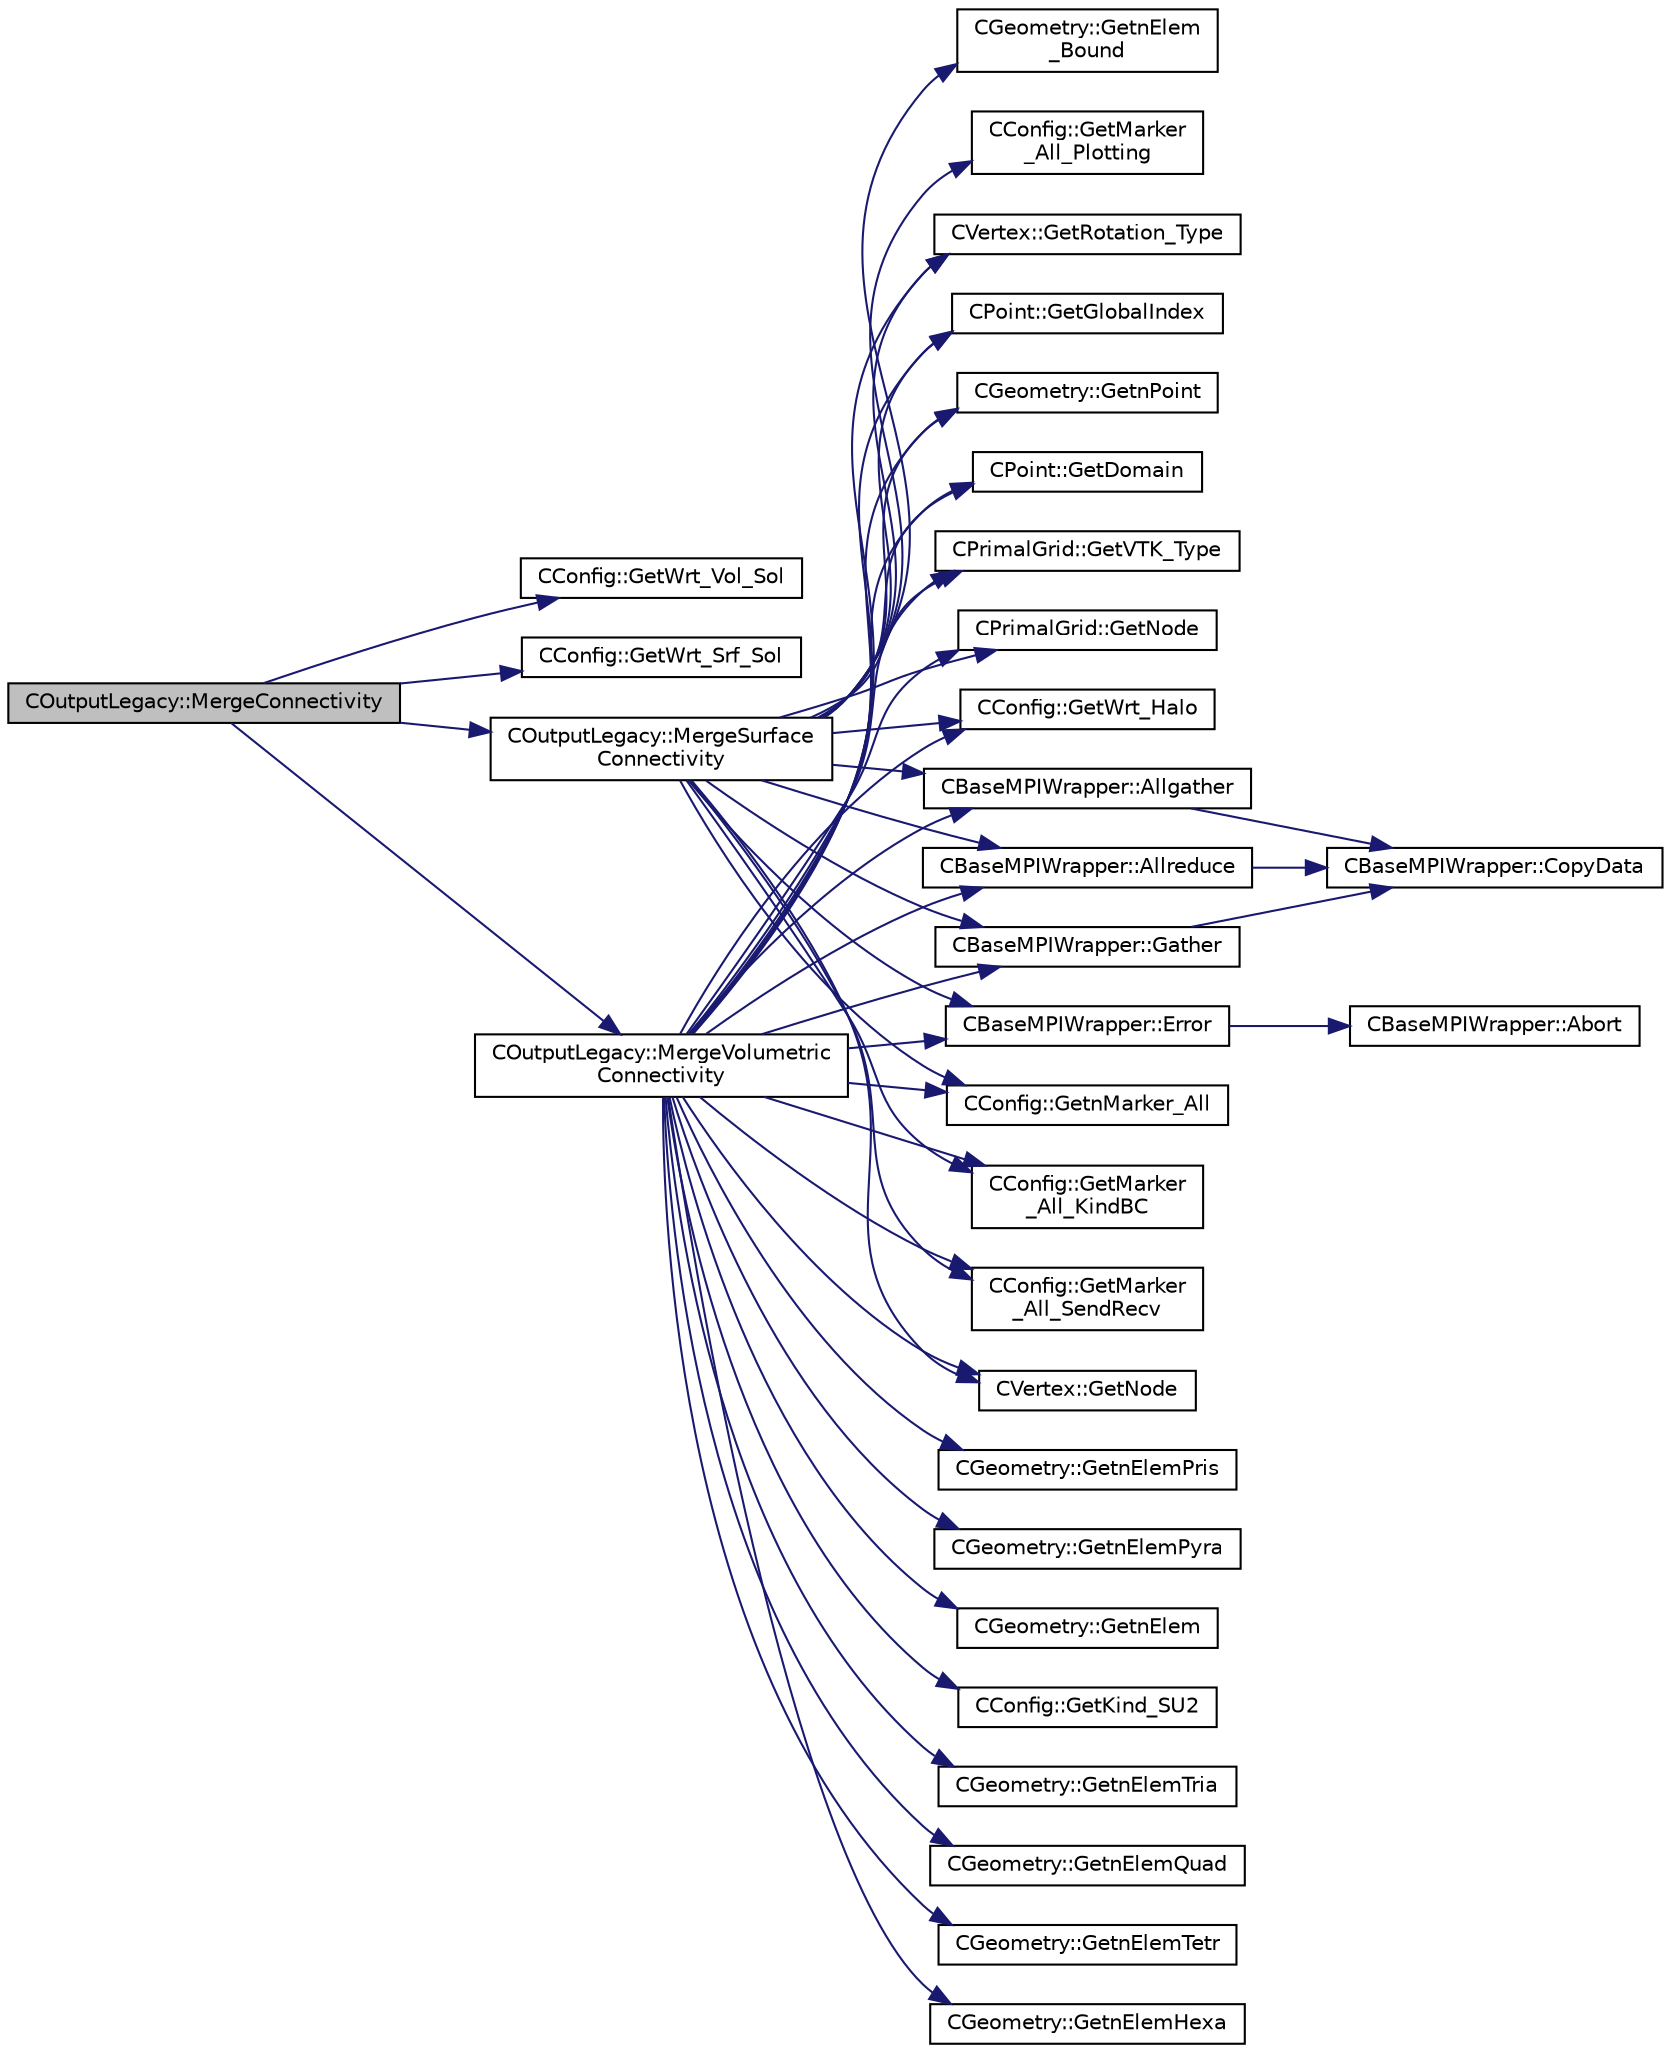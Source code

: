 digraph "COutputLegacy::MergeConnectivity"
{
  edge [fontname="Helvetica",fontsize="10",labelfontname="Helvetica",labelfontsize="10"];
  node [fontname="Helvetica",fontsize="10",shape=record];
  rankdir="LR";
  Node390 [label="COutputLegacy::MergeConnectivity",height=0.2,width=0.4,color="black", fillcolor="grey75", style="filled", fontcolor="black"];
  Node390 -> Node391 [color="midnightblue",fontsize="10",style="solid",fontname="Helvetica"];
  Node391 [label="CConfig::GetWrt_Vol_Sol",height=0.2,width=0.4,color="black", fillcolor="white", style="filled",URL="$class_c_config.html#a7a93effee952830203f6d9e59afb3c10",tooltip="Get information about writing a volume solution file. "];
  Node390 -> Node392 [color="midnightblue",fontsize="10",style="solid",fontname="Helvetica"];
  Node392 [label="CConfig::GetWrt_Srf_Sol",height=0.2,width=0.4,color="black", fillcolor="white", style="filled",URL="$class_c_config.html#af20a02c728330d647cb81c4649f510d4",tooltip="Get information about writing a surface solution file. "];
  Node390 -> Node393 [color="midnightblue",fontsize="10",style="solid",fontname="Helvetica"];
  Node393 [label="COutputLegacy::MergeVolumetric\lConnectivity",height=0.2,width=0.4,color="black", fillcolor="white", style="filled",URL="$class_c_output_legacy.html#a39d17bdf99d1d93c84834a4f04527c84",tooltip="Merge the connectivity for a single element type from all processors. "];
  Node393 -> Node394 [color="midnightblue",fontsize="10",style="solid",fontname="Helvetica"];
  Node394 [label="CConfig::GetWrt_Halo",height=0.2,width=0.4,color="black", fillcolor="white", style="filled",URL="$class_c_config.html#a3d32189ce78a3e64358b9d5030606ffa",tooltip="Get information about writing rind layers to the solution files. "];
  Node393 -> Node395 [color="midnightblue",fontsize="10",style="solid",fontname="Helvetica"];
  Node395 [label="CConfig::GetKind_SU2",height=0.2,width=0.4,color="black", fillcolor="white", style="filled",URL="$class_c_config.html#a47df59fbfd882e2fa8fc71691292659b",tooltip="Get the kind of SU2 software component. "];
  Node393 -> Node396 [color="midnightblue",fontsize="10",style="solid",fontname="Helvetica"];
  Node396 [label="CGeometry::GetnElemTria",height=0.2,width=0.4,color="black", fillcolor="white", style="filled",URL="$class_c_geometry.html#a9608f284351cef96b3332bfee6009a32",tooltip="A virtual member. "];
  Node393 -> Node397 [color="midnightblue",fontsize="10",style="solid",fontname="Helvetica"];
  Node397 [label="CGeometry::GetnElemQuad",height=0.2,width=0.4,color="black", fillcolor="white", style="filled",URL="$class_c_geometry.html#ac07d7e3099078797e2bf61cda823eaf4",tooltip="A virtual member. "];
  Node393 -> Node398 [color="midnightblue",fontsize="10",style="solid",fontname="Helvetica"];
  Node398 [label="CGeometry::GetnElemTetr",height=0.2,width=0.4,color="black", fillcolor="white", style="filled",URL="$class_c_geometry.html#ae1c68a6d2cf97360d084ea823ac0c8de",tooltip="A virtual member. "];
  Node393 -> Node399 [color="midnightblue",fontsize="10",style="solid",fontname="Helvetica"];
  Node399 [label="CGeometry::GetnElemHexa",height=0.2,width=0.4,color="black", fillcolor="white", style="filled",URL="$class_c_geometry.html#a79a3d4162aaa318547e8ece980d7dab7",tooltip="A virtual member. "];
  Node393 -> Node400 [color="midnightblue",fontsize="10",style="solid",fontname="Helvetica"];
  Node400 [label="CGeometry::GetnElemPris",height=0.2,width=0.4,color="black", fillcolor="white", style="filled",URL="$class_c_geometry.html#a2879fc32fcfe90cfb201681e8604eff3",tooltip="A virtual member. "];
  Node393 -> Node401 [color="midnightblue",fontsize="10",style="solid",fontname="Helvetica"];
  Node401 [label="CGeometry::GetnElemPyra",height=0.2,width=0.4,color="black", fillcolor="white", style="filled",URL="$class_c_geometry.html#ad85e5a3fe91d8af52188770635a2744d",tooltip="A virtual member. "];
  Node393 -> Node402 [color="midnightblue",fontsize="10",style="solid",fontname="Helvetica"];
  Node402 [label="CBaseMPIWrapper::Error",height=0.2,width=0.4,color="black", fillcolor="white", style="filled",URL="$class_c_base_m_p_i_wrapper.html#a04457c47629bda56704e6a8804833eeb"];
  Node402 -> Node403 [color="midnightblue",fontsize="10",style="solid",fontname="Helvetica"];
  Node403 [label="CBaseMPIWrapper::Abort",height=0.2,width=0.4,color="black", fillcolor="white", style="filled",URL="$class_c_base_m_p_i_wrapper.html#a21ef5681e2acb532d345e9bab173ef07"];
  Node393 -> Node404 [color="midnightblue",fontsize="10",style="solid",fontname="Helvetica"];
  Node404 [label="CBaseMPIWrapper::Allreduce",height=0.2,width=0.4,color="black", fillcolor="white", style="filled",URL="$class_c_base_m_p_i_wrapper.html#a637b6fd917a8ca91ce748ba88e0d66b6"];
  Node404 -> Node405 [color="midnightblue",fontsize="10",style="solid",fontname="Helvetica"];
  Node405 [label="CBaseMPIWrapper::CopyData",height=0.2,width=0.4,color="black", fillcolor="white", style="filled",URL="$class_c_base_m_p_i_wrapper.html#a4725cc1dd65b161b483e812a538a5e36"];
  Node393 -> Node406 [color="midnightblue",fontsize="10",style="solid",fontname="Helvetica"];
  Node406 [label="CBaseMPIWrapper::Gather",height=0.2,width=0.4,color="black", fillcolor="white", style="filled",URL="$class_c_base_m_p_i_wrapper.html#a39e59958c13f7fefc74062ba2ff149f1"];
  Node406 -> Node405 [color="midnightblue",fontsize="10",style="solid",fontname="Helvetica"];
  Node393 -> Node407 [color="midnightblue",fontsize="10",style="solid",fontname="Helvetica"];
  Node407 [label="CConfig::GetnMarker_All",height=0.2,width=0.4,color="black", fillcolor="white", style="filled",URL="$class_c_config.html#a300c4884edfc0c2acf395036439004f4",tooltip="Get the total number of boundary markers including send/receive domains. "];
  Node393 -> Node408 [color="midnightblue",fontsize="10",style="solid",fontname="Helvetica"];
  Node408 [label="CConfig::GetMarker\l_All_KindBC",height=0.2,width=0.4,color="black", fillcolor="white", style="filled",URL="$class_c_config.html#a57d43acc1457d2d27095ce006218862e",tooltip="Get the kind of boundary for each marker. "];
  Node393 -> Node409 [color="midnightblue",fontsize="10",style="solid",fontname="Helvetica"];
  Node409 [label="CConfig::GetMarker\l_All_SendRecv",height=0.2,width=0.4,color="black", fillcolor="white", style="filled",URL="$class_c_config.html#a778a77ff2b9e1d359eab9b2d2106fa81",tooltip="Get the send-receive information for a marker val_marker. "];
  Node393 -> Node410 [color="midnightblue",fontsize="10",style="solid",fontname="Helvetica"];
  Node410 [label="CVertex::GetNode",height=0.2,width=0.4,color="black", fillcolor="white", style="filled",URL="$class_c_vertex.html#a95c513bf927464157ed96b6c79779a1f",tooltip="Get the node of the vertex. "];
  Node393 -> Node411 [color="midnightblue",fontsize="10",style="solid",fontname="Helvetica"];
  Node411 [label="CVertex::GetRotation_Type",height=0.2,width=0.4,color="black", fillcolor="white", style="filled",URL="$class_c_vertex.html#a4f79701d89ed5eaaf6c4c41566a319d7",tooltip="Get the type of rotation associated to the vertex. "];
  Node393 -> Node412 [color="midnightblue",fontsize="10",style="solid",fontname="Helvetica"];
  Node412 [label="CPoint::GetGlobalIndex",height=0.2,width=0.4,color="black", fillcolor="white", style="filled",URL="$class_c_point.html#ab546170a5a03ef210a75fc5531910050",tooltip="Get the global index in a parallel computation. "];
  Node393 -> Node413 [color="midnightblue",fontsize="10",style="solid",fontname="Helvetica"];
  Node413 [label="CBaseMPIWrapper::Allgather",height=0.2,width=0.4,color="black", fillcolor="white", style="filled",URL="$class_c_base_m_p_i_wrapper.html#a55195abbb7206e08a4933fa53cd41923"];
  Node413 -> Node405 [color="midnightblue",fontsize="10",style="solid",fontname="Helvetica"];
  Node393 -> Node414 [color="midnightblue",fontsize="10",style="solid",fontname="Helvetica"];
  Node414 [label="CGeometry::GetnPoint",height=0.2,width=0.4,color="black", fillcolor="white", style="filled",URL="$class_c_geometry.html#aa68b666b38f4d2c7021736ae86940f44",tooltip="Get number of points. "];
  Node393 -> Node415 [color="midnightblue",fontsize="10",style="solid",fontname="Helvetica"];
  Node415 [label="CPoint::GetDomain",height=0.2,width=0.4,color="black", fillcolor="white", style="filled",URL="$class_c_point.html#a1d7e22a60d4cfef356af1cba2bab3e55",tooltip="For parallel computation, its indicates if a point must be computed or not. "];
  Node393 -> Node416 [color="midnightblue",fontsize="10",style="solid",fontname="Helvetica"];
  Node416 [label="CGeometry::GetnElem",height=0.2,width=0.4,color="black", fillcolor="white", style="filled",URL="$class_c_geometry.html#a4ae48ec038df1f5ee7c1daadabea5e99",tooltip="Get number of elements. "];
  Node393 -> Node417 [color="midnightblue",fontsize="10",style="solid",fontname="Helvetica"];
  Node417 [label="CPrimalGrid::GetVTK_Type",height=0.2,width=0.4,color="black", fillcolor="white", style="filled",URL="$class_c_primal_grid.html#adb676897e7cf4a83ceb83065e7c6a04f",tooltip="A pure virtual member. "];
  Node393 -> Node418 [color="midnightblue",fontsize="10",style="solid",fontname="Helvetica"];
  Node418 [label="CPrimalGrid::GetNode",height=0.2,width=0.4,color="black", fillcolor="white", style="filled",URL="$class_c_primal_grid.html#a4fc7b6b6ac5025325c7e68fb56fbeef8",tooltip="A pure virtual member. "];
  Node390 -> Node419 [color="midnightblue",fontsize="10",style="solid",fontname="Helvetica"];
  Node419 [label="COutputLegacy::MergeSurface\lConnectivity",height=0.2,width=0.4,color="black", fillcolor="white", style="filled",URL="$class_c_output_legacy.html#a1269e5646bfd84fcc9d0154906a8c558",tooltip="Merge the connectivity for a single element type from all processors. "];
  Node419 -> Node394 [color="midnightblue",fontsize="10",style="solid",fontname="Helvetica"];
  Node419 -> Node407 [color="midnightblue",fontsize="10",style="solid",fontname="Helvetica"];
  Node419 -> Node420 [color="midnightblue",fontsize="10",style="solid",fontname="Helvetica"];
  Node420 [label="CConfig::GetMarker\l_All_Plotting",height=0.2,width=0.4,color="black", fillcolor="white", style="filled",URL="$class_c_config.html#a842c696afec970f97c070b32cae79d37",tooltip="Get the plotting information for a marker val_marker. "];
  Node419 -> Node421 [color="midnightblue",fontsize="10",style="solid",fontname="Helvetica"];
  Node421 [label="CGeometry::GetnElem\l_Bound",height=0.2,width=0.4,color="black", fillcolor="white", style="filled",URL="$class_c_geometry.html#a4b903006a657111168bcfd5ad5ff2a35",tooltip="Get the number of boundary elements. "];
  Node419 -> Node417 [color="midnightblue",fontsize="10",style="solid",fontname="Helvetica"];
  Node419 -> Node402 [color="midnightblue",fontsize="10",style="solid",fontname="Helvetica"];
  Node419 -> Node404 [color="midnightblue",fontsize="10",style="solid",fontname="Helvetica"];
  Node419 -> Node406 [color="midnightblue",fontsize="10",style="solid",fontname="Helvetica"];
  Node419 -> Node408 [color="midnightblue",fontsize="10",style="solid",fontname="Helvetica"];
  Node419 -> Node409 [color="midnightblue",fontsize="10",style="solid",fontname="Helvetica"];
  Node419 -> Node410 [color="midnightblue",fontsize="10",style="solid",fontname="Helvetica"];
  Node419 -> Node411 [color="midnightblue",fontsize="10",style="solid",fontname="Helvetica"];
  Node419 -> Node412 [color="midnightblue",fontsize="10",style="solid",fontname="Helvetica"];
  Node419 -> Node413 [color="midnightblue",fontsize="10",style="solid",fontname="Helvetica"];
  Node419 -> Node414 [color="midnightblue",fontsize="10",style="solid",fontname="Helvetica"];
  Node419 -> Node415 [color="midnightblue",fontsize="10",style="solid",fontname="Helvetica"];
  Node419 -> Node418 [color="midnightblue",fontsize="10",style="solid",fontname="Helvetica"];
}
